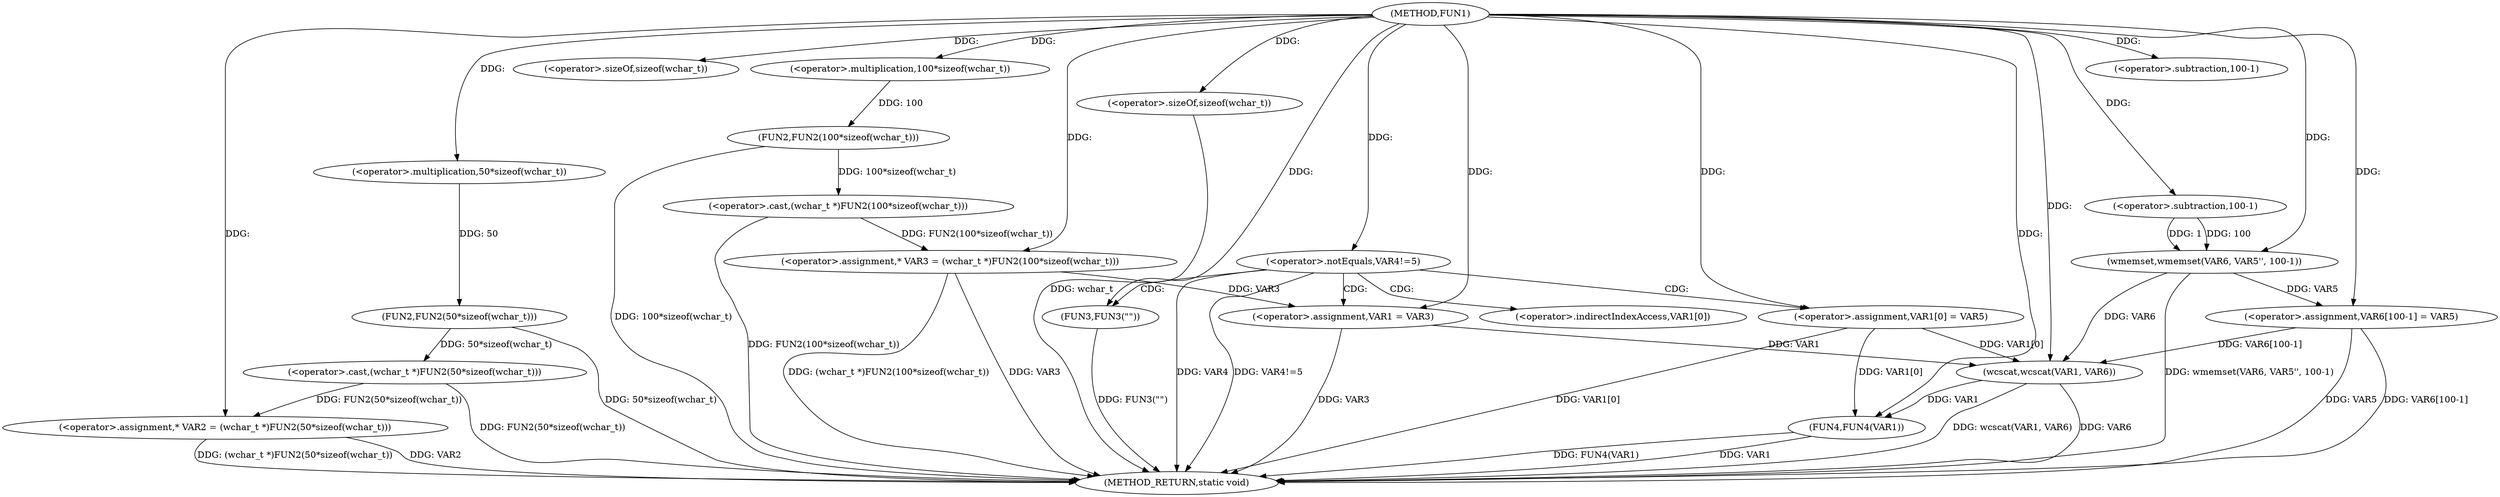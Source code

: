 digraph FUN1 {  
"1000100" [label = "(METHOD,FUN1)" ]
"1000160" [label = "(METHOD_RETURN,static void)" ]
"1000104" [label = "(<operator>.assignment,* VAR2 = (wchar_t *)FUN2(50*sizeof(wchar_t)))" ]
"1000106" [label = "(<operator>.cast,(wchar_t *)FUN2(50*sizeof(wchar_t)))" ]
"1000108" [label = "(FUN2,FUN2(50*sizeof(wchar_t)))" ]
"1000109" [label = "(<operator>.multiplication,50*sizeof(wchar_t))" ]
"1000111" [label = "(<operator>.sizeOf,sizeof(wchar_t))" ]
"1000114" [label = "(<operator>.assignment,* VAR3 = (wchar_t *)FUN2(100*sizeof(wchar_t)))" ]
"1000116" [label = "(<operator>.cast,(wchar_t *)FUN2(100*sizeof(wchar_t)))" ]
"1000118" [label = "(FUN2,FUN2(100*sizeof(wchar_t)))" ]
"1000119" [label = "(<operator>.multiplication,100*sizeof(wchar_t))" ]
"1000121" [label = "(<operator>.sizeOf,sizeof(wchar_t))" ]
"1000124" [label = "(<operator>.notEquals,VAR4!=5)" ]
"1000128" [label = "(FUN3,FUN3(\"\"))" ]
"1000132" [label = "(<operator>.assignment,VAR1 = VAR3)" ]
"1000135" [label = "(<operator>.assignment,VAR1[0] = VAR5)" ]
"1000142" [label = "(wmemset,wmemset(VAR6, VAR5'', 100-1))" ]
"1000145" [label = "(<operator>.subtraction,100-1)" ]
"1000148" [label = "(<operator>.assignment,VAR6[100-1] = VAR5)" ]
"1000151" [label = "(<operator>.subtraction,100-1)" ]
"1000155" [label = "(wcscat,wcscat(VAR1, VAR6))" ]
"1000158" [label = "(FUN4,FUN4(VAR1))" ]
"1000136" [label = "(<operator>.indirectIndexAccess,VAR1[0])" ]
  "1000158" -> "1000160"  [ label = "DDG: VAR1"] 
  "1000142" -> "1000160"  [ label = "DDG: wmemset(VAR6, VAR5'', 100-1)"] 
  "1000124" -> "1000160"  [ label = "DDG: VAR4"] 
  "1000106" -> "1000160"  [ label = "DDG: FUN2(50*sizeof(wchar_t))"] 
  "1000155" -> "1000160"  [ label = "DDG: VAR6"] 
  "1000104" -> "1000160"  [ label = "DDG: VAR2"] 
  "1000116" -> "1000160"  [ label = "DDG: FUN2(100*sizeof(wchar_t))"] 
  "1000148" -> "1000160"  [ label = "DDG: VAR5"] 
  "1000128" -> "1000160"  [ label = "DDG: FUN3(\"\")"] 
  "1000118" -> "1000160"  [ label = "DDG: 100*sizeof(wchar_t)"] 
  "1000114" -> "1000160"  [ label = "DDG: (wchar_t *)FUN2(100*sizeof(wchar_t))"] 
  "1000124" -> "1000160"  [ label = "DDG: VAR4!=5"] 
  "1000155" -> "1000160"  [ label = "DDG: wcscat(VAR1, VAR6)"] 
  "1000158" -> "1000160"  [ label = "DDG: FUN4(VAR1)"] 
  "1000132" -> "1000160"  [ label = "DDG: VAR3"] 
  "1000114" -> "1000160"  [ label = "DDG: VAR3"] 
  "1000148" -> "1000160"  [ label = "DDG: VAR6[100-1]"] 
  "1000135" -> "1000160"  [ label = "DDG: VAR1[0]"] 
  "1000121" -> "1000160"  [ label = "DDG: wchar_t"] 
  "1000104" -> "1000160"  [ label = "DDG: (wchar_t *)FUN2(50*sizeof(wchar_t))"] 
  "1000108" -> "1000160"  [ label = "DDG: 50*sizeof(wchar_t)"] 
  "1000106" -> "1000104"  [ label = "DDG: FUN2(50*sizeof(wchar_t))"] 
  "1000100" -> "1000104"  [ label = "DDG: "] 
  "1000108" -> "1000106"  [ label = "DDG: 50*sizeof(wchar_t)"] 
  "1000109" -> "1000108"  [ label = "DDG: 50"] 
  "1000100" -> "1000109"  [ label = "DDG: "] 
  "1000100" -> "1000111"  [ label = "DDG: "] 
  "1000116" -> "1000114"  [ label = "DDG: FUN2(100*sizeof(wchar_t))"] 
  "1000100" -> "1000114"  [ label = "DDG: "] 
  "1000118" -> "1000116"  [ label = "DDG: 100*sizeof(wchar_t)"] 
  "1000119" -> "1000118"  [ label = "DDG: 100"] 
  "1000100" -> "1000119"  [ label = "DDG: "] 
  "1000100" -> "1000121"  [ label = "DDG: "] 
  "1000100" -> "1000124"  [ label = "DDG: "] 
  "1000100" -> "1000128"  [ label = "DDG: "] 
  "1000114" -> "1000132"  [ label = "DDG: VAR3"] 
  "1000100" -> "1000132"  [ label = "DDG: "] 
  "1000100" -> "1000135"  [ label = "DDG: "] 
  "1000100" -> "1000142"  [ label = "DDG: "] 
  "1000145" -> "1000142"  [ label = "DDG: 100"] 
  "1000145" -> "1000142"  [ label = "DDG: 1"] 
  "1000100" -> "1000145"  [ label = "DDG: "] 
  "1000142" -> "1000148"  [ label = "DDG: VAR5"] 
  "1000100" -> "1000148"  [ label = "DDG: "] 
  "1000100" -> "1000151"  [ label = "DDG: "] 
  "1000132" -> "1000155"  [ label = "DDG: VAR1"] 
  "1000135" -> "1000155"  [ label = "DDG: VAR1[0]"] 
  "1000100" -> "1000155"  [ label = "DDG: "] 
  "1000148" -> "1000155"  [ label = "DDG: VAR6[100-1]"] 
  "1000142" -> "1000155"  [ label = "DDG: VAR6"] 
  "1000135" -> "1000158"  [ label = "DDG: VAR1[0]"] 
  "1000155" -> "1000158"  [ label = "DDG: VAR1"] 
  "1000100" -> "1000158"  [ label = "DDG: "] 
  "1000124" -> "1000132"  [ label = "CDG: "] 
  "1000124" -> "1000128"  [ label = "CDG: "] 
  "1000124" -> "1000136"  [ label = "CDG: "] 
  "1000124" -> "1000135"  [ label = "CDG: "] 
}
